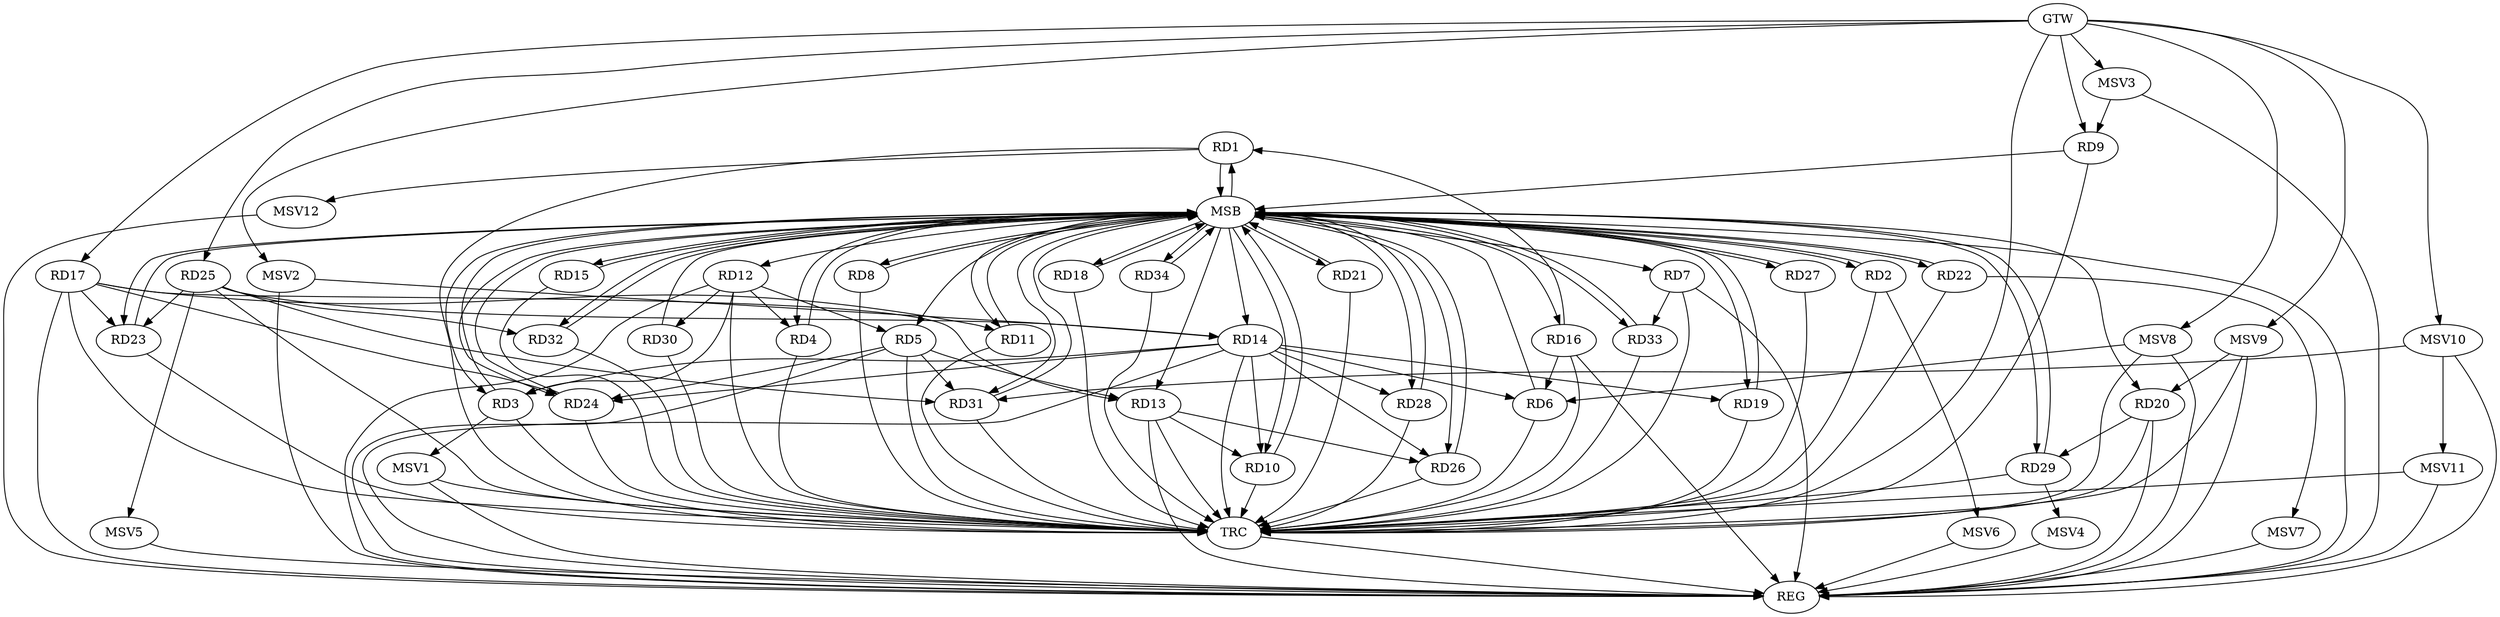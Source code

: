 strict digraph G {
  RD1 [ label="RD1" ];
  RD2 [ label="RD2" ];
  RD3 [ label="RD3" ];
  RD4 [ label="RD4" ];
  RD5 [ label="RD5" ];
  RD6 [ label="RD6" ];
  RD7 [ label="RD7" ];
  RD8 [ label="RD8" ];
  RD9 [ label="RD9" ];
  RD10 [ label="RD10" ];
  RD11 [ label="RD11" ];
  RD12 [ label="RD12" ];
  RD13 [ label="RD13" ];
  RD14 [ label="RD14" ];
  RD15 [ label="RD15" ];
  RD16 [ label="RD16" ];
  RD17 [ label="RD17" ];
  RD18 [ label="RD18" ];
  RD19 [ label="RD19" ];
  RD20 [ label="RD20" ];
  RD21 [ label="RD21" ];
  RD22 [ label="RD22" ];
  RD23 [ label="RD23" ];
  RD24 [ label="RD24" ];
  RD25 [ label="RD25" ];
  RD26 [ label="RD26" ];
  RD27 [ label="RD27" ];
  RD28 [ label="RD28" ];
  RD29 [ label="RD29" ];
  RD30 [ label="RD30" ];
  RD31 [ label="RD31" ];
  RD32 [ label="RD32" ];
  RD33 [ label="RD33" ];
  RD34 [ label="RD34" ];
  GTW [ label="GTW" ];
  REG [ label="REG" ];
  MSB [ label="MSB" ];
  TRC [ label="TRC" ];
  MSV1 [ label="MSV1" ];
  MSV2 [ label="MSV2" ];
  MSV3 [ label="MSV3" ];
  MSV4 [ label="MSV4" ];
  MSV5 [ label="MSV5" ];
  MSV6 [ label="MSV6" ];
  MSV7 [ label="MSV7" ];
  MSV8 [ label="MSV8" ];
  MSV9 [ label="MSV9" ];
  MSV10 [ label="MSV10" ];
  MSV11 [ label="MSV11" ];
  MSV12 [ label="MSV12" ];
  RD16 -> RD1;
  RD12 -> RD3;
  RD12 -> RD4;
  RD12 -> RD5;
  RD5 -> RD13;
  RD5 -> RD24;
  RD5 -> RD31;
  RD14 -> RD6;
  RD16 -> RD6;
  RD7 -> RD33;
  RD13 -> RD10;
  RD14 -> RD10;
  RD17 -> RD11;
  RD12 -> RD30;
  RD17 -> RD13;
  RD13 -> RD26;
  RD14 -> RD19;
  RD14 -> RD24;
  RD25 -> RD14;
  RD14 -> RD28;
  RD17 -> RD23;
  RD17 -> RD24;
  RD20 -> RD29;
  RD25 -> RD23;
  RD25 -> RD31;
  RD25 -> RD32;
  GTW -> RD9;
  GTW -> RD17;
  GTW -> RD25;
  RD5 -> REG;
  RD7 -> REG;
  RD12 -> REG;
  RD13 -> REG;
  RD14 -> REG;
  RD16 -> REG;
  RD17 -> REG;
  RD20 -> REG;
  RD1 -> MSB;
  MSB -> REG;
  RD2 -> MSB;
  MSB -> RD29;
  RD3 -> MSB;
  MSB -> RD20;
  MSB -> RD34;
  RD4 -> MSB;
  MSB -> RD15;
  MSB -> RD33;
  RD6 -> MSB;
  MSB -> RD1;
  MSB -> RD14;
  RD8 -> MSB;
  MSB -> RD3;
  MSB -> RD12;
  RD9 -> MSB;
  RD10 -> MSB;
  RD11 -> MSB;
  RD15 -> MSB;
  MSB -> RD4;
  MSB -> RD28;
  RD18 -> MSB;
  MSB -> RD21;
  RD19 -> MSB;
  MSB -> RD11;
  MSB -> RD32;
  RD21 -> MSB;
  RD22 -> MSB;
  MSB -> RD18;
  RD23 -> MSB;
  MSB -> RD22;
  RD24 -> MSB;
  MSB -> RD8;
  MSB -> RD13;
  MSB -> RD23;
  RD26 -> MSB;
  MSB -> RD5;
  MSB -> RD10;
  RD27 -> MSB;
  MSB -> RD26;
  RD28 -> MSB;
  MSB -> RD19;
  MSB -> RD24;
  RD29 -> MSB;
  RD30 -> MSB;
  RD31 -> MSB;
  MSB -> RD7;
  MSB -> RD27;
  RD32 -> MSB;
  MSB -> RD2;
  MSB -> RD16;
  MSB -> RD31;
  RD33 -> MSB;
  RD34 -> MSB;
  RD1 -> TRC;
  RD2 -> TRC;
  RD3 -> TRC;
  RD4 -> TRC;
  RD5 -> TRC;
  RD6 -> TRC;
  RD7 -> TRC;
  RD8 -> TRC;
  RD9 -> TRC;
  RD10 -> TRC;
  RD11 -> TRC;
  RD12 -> TRC;
  RD13 -> TRC;
  RD14 -> TRC;
  RD15 -> TRC;
  RD16 -> TRC;
  RD17 -> TRC;
  RD18 -> TRC;
  RD19 -> TRC;
  RD20 -> TRC;
  RD21 -> TRC;
  RD22 -> TRC;
  RD23 -> TRC;
  RD24 -> TRC;
  RD25 -> TRC;
  RD26 -> TRC;
  RD27 -> TRC;
  RD28 -> TRC;
  RD29 -> TRC;
  RD30 -> TRC;
  RD31 -> TRC;
  RD32 -> TRC;
  RD33 -> TRC;
  RD34 -> TRC;
  GTW -> TRC;
  TRC -> REG;
  RD14 -> RD26;
  RD14 -> RD3;
  RD3 -> MSV1;
  MSV1 -> REG;
  MSV1 -> TRC;
  MSV2 -> RD14;
  GTW -> MSV2;
  MSV2 -> REG;
  MSV3 -> RD9;
  GTW -> MSV3;
  MSV3 -> REG;
  RD29 -> MSV4;
  MSV4 -> REG;
  RD25 -> MSV5;
  MSV5 -> REG;
  RD2 -> MSV6;
  MSV6 -> REG;
  RD22 -> MSV7;
  MSV7 -> REG;
  MSV8 -> RD6;
  GTW -> MSV8;
  MSV8 -> REG;
  MSV8 -> TRC;
  MSV9 -> RD20;
  GTW -> MSV9;
  MSV9 -> REG;
  MSV9 -> TRC;
  MSV10 -> RD31;
  GTW -> MSV10;
  MSV10 -> REG;
  MSV10 -> MSV11;
  MSV11 -> REG;
  MSV11 -> TRC;
  RD1 -> MSV12;
  MSV12 -> REG;
}

